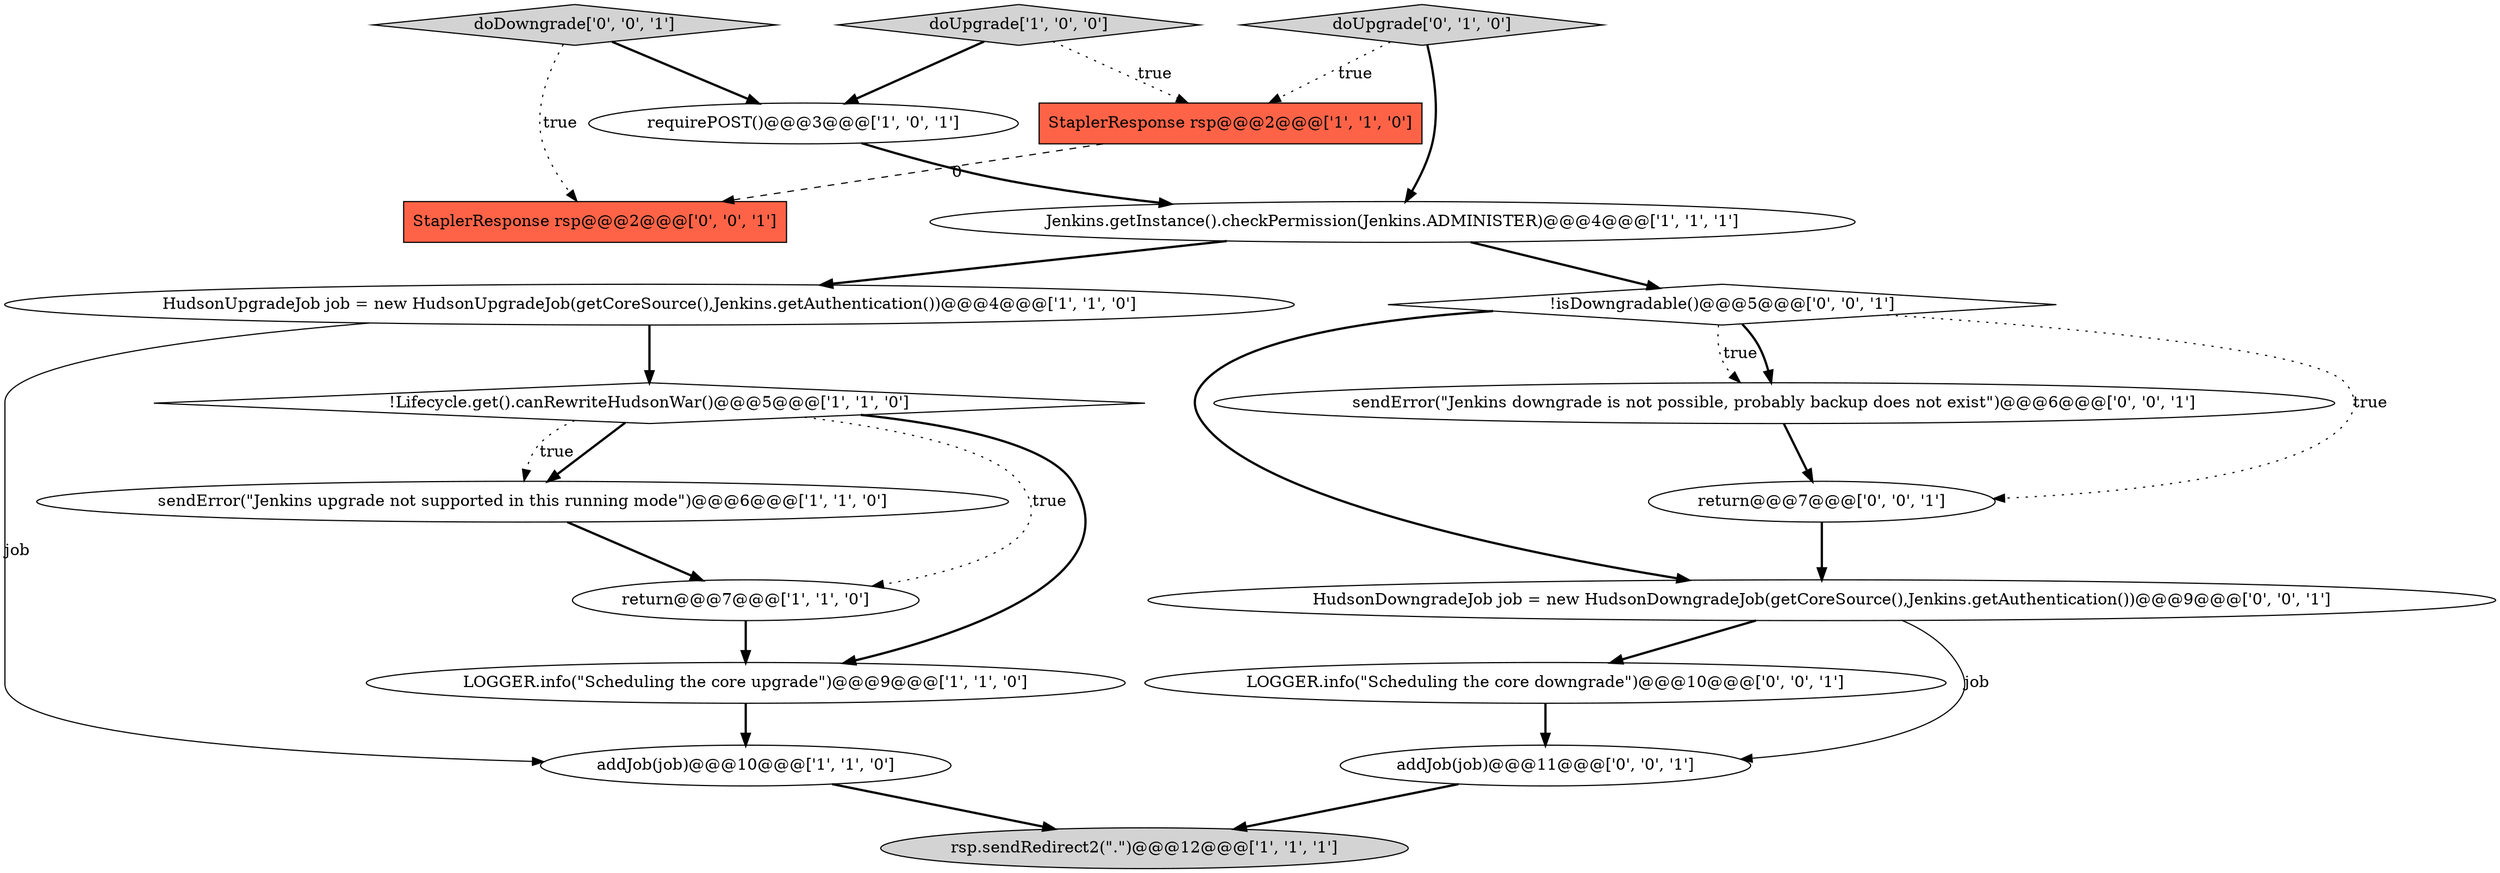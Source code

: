 digraph {
2 [style = filled, label = "sendError(\"Jenkins upgrade not supported in this running mode\")@@@6@@@['1', '1', '0']", fillcolor = white, shape = ellipse image = "AAA0AAABBB1BBB"];
18 [style = filled, label = "HudsonDowngradeJob job = new HudsonDowngradeJob(getCoreSource(),Jenkins.getAuthentication())@@@9@@@['0', '0', '1']", fillcolor = white, shape = ellipse image = "AAA0AAABBB3BBB"];
1 [style = filled, label = "StaplerResponse rsp@@@2@@@['1', '1', '0']", fillcolor = tomato, shape = box image = "AAA0AAABBB1BBB"];
5 [style = filled, label = "requirePOST()@@@3@@@['1', '0', '1']", fillcolor = white, shape = ellipse image = "AAA0AAABBB1BBB"];
10 [style = filled, label = "rsp.sendRedirect2(\".\")@@@12@@@['1', '1', '1']", fillcolor = lightgray, shape = ellipse image = "AAA0AAABBB1BBB"];
3 [style = filled, label = "HudsonUpgradeJob job = new HudsonUpgradeJob(getCoreSource(),Jenkins.getAuthentication())@@@4@@@['1', '1', '0']", fillcolor = white, shape = ellipse image = "AAA0AAABBB1BBB"];
13 [style = filled, label = "!isDowngradable()@@@5@@@['0', '0', '1']", fillcolor = white, shape = diamond image = "AAA0AAABBB3BBB"];
14 [style = filled, label = "return@@@7@@@['0', '0', '1']", fillcolor = white, shape = ellipse image = "AAA0AAABBB3BBB"];
8 [style = filled, label = "Jenkins.getInstance().checkPermission(Jenkins.ADMINISTER)@@@4@@@['1', '1', '1']", fillcolor = white, shape = ellipse image = "AAA0AAABBB1BBB"];
15 [style = filled, label = "StaplerResponse rsp@@@2@@@['0', '0', '1']", fillcolor = tomato, shape = box image = "AAA0AAABBB3BBB"];
9 [style = filled, label = "!Lifecycle.get().canRewriteHudsonWar()@@@5@@@['1', '1', '0']", fillcolor = white, shape = diamond image = "AAA0AAABBB1BBB"];
0 [style = filled, label = "addJob(job)@@@10@@@['1', '1', '0']", fillcolor = white, shape = ellipse image = "AAA0AAABBB1BBB"];
17 [style = filled, label = "addJob(job)@@@11@@@['0', '0', '1']", fillcolor = white, shape = ellipse image = "AAA0AAABBB3BBB"];
19 [style = filled, label = "doDowngrade['0', '0', '1']", fillcolor = lightgray, shape = diamond image = "AAA0AAABBB3BBB"];
6 [style = filled, label = "return@@@7@@@['1', '1', '0']", fillcolor = white, shape = ellipse image = "AAA0AAABBB1BBB"];
4 [style = filled, label = "doUpgrade['1', '0', '0']", fillcolor = lightgray, shape = diamond image = "AAA0AAABBB1BBB"];
7 [style = filled, label = "LOGGER.info(\"Scheduling the core upgrade\")@@@9@@@['1', '1', '0']", fillcolor = white, shape = ellipse image = "AAA0AAABBB1BBB"];
11 [style = filled, label = "doUpgrade['0', '1', '0']", fillcolor = lightgray, shape = diamond image = "AAA0AAABBB2BBB"];
16 [style = filled, label = "sendError(\"Jenkins downgrade is not possible, probably backup does not exist\")@@@6@@@['0', '0', '1']", fillcolor = white, shape = ellipse image = "AAA0AAABBB3BBB"];
12 [style = filled, label = "LOGGER.info(\"Scheduling the core downgrade\")@@@10@@@['0', '0', '1']", fillcolor = white, shape = ellipse image = "AAA0AAABBB3BBB"];
17->10 [style = bold, label=""];
5->8 [style = bold, label=""];
13->16 [style = dotted, label="true"];
4->1 [style = dotted, label="true"];
9->2 [style = bold, label=""];
2->6 [style = bold, label=""];
1->15 [style = dashed, label="0"];
11->1 [style = dotted, label="true"];
12->17 [style = bold, label=""];
8->3 [style = bold, label=""];
18->12 [style = bold, label=""];
7->0 [style = bold, label=""];
8->13 [style = bold, label=""];
3->0 [style = solid, label="job"];
9->7 [style = bold, label=""];
9->6 [style = dotted, label="true"];
19->15 [style = dotted, label="true"];
13->16 [style = bold, label=""];
3->9 [style = bold, label=""];
19->5 [style = bold, label=""];
0->10 [style = bold, label=""];
9->2 [style = dotted, label="true"];
11->8 [style = bold, label=""];
16->14 [style = bold, label=""];
14->18 [style = bold, label=""];
6->7 [style = bold, label=""];
18->17 [style = solid, label="job"];
13->14 [style = dotted, label="true"];
4->5 [style = bold, label=""];
13->18 [style = bold, label=""];
}
